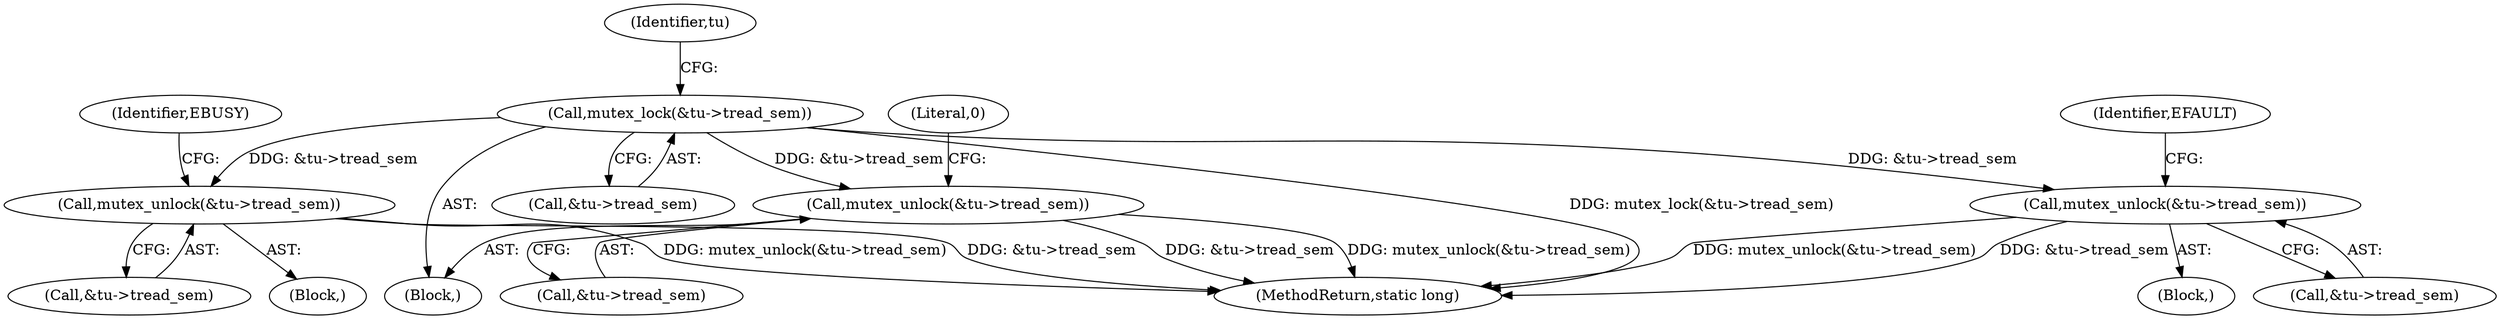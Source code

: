 digraph "0_linux_af368027a49a751d6ff4ee9e3f9961f35bb4fede@pointer" {
"1000141" [label="(Call,mutex_lock(&tu->tread_sem))"];
"1000151" [label="(Call,mutex_unlock(&tu->tread_sem))"];
"1000164" [label="(Call,mutex_unlock(&tu->tread_sem))"];
"1000180" [label="(Call,mutex_unlock(&tu->tread_sem))"];
"1000141" [label="(Call,mutex_lock(&tu->tread_sem))"];
"1000181" [label="(Call,&tu->tread_sem)"];
"1000186" [label="(Literal,0)"];
"1000245" [label="(MethodReturn,static long)"];
"1000150" [label="(Block,)"];
"1000163" [label="(Block,)"];
"1000164" [label="(Call,mutex_unlock(&tu->tread_sem))"];
"1000171" [label="(Identifier,EFAULT)"];
"1000148" [label="(Identifier,tu)"];
"1000165" [label="(Call,&tu->tread_sem)"];
"1000151" [label="(Call,mutex_unlock(&tu->tread_sem))"];
"1000180" [label="(Call,mutex_unlock(&tu->tread_sem))"];
"1000158" [label="(Identifier,EBUSY)"];
"1000142" [label="(Call,&tu->tread_sem)"];
"1000152" [label="(Call,&tu->tread_sem)"];
"1000139" [label="(Block,)"];
"1000141" -> "1000139"  [label="AST: "];
"1000141" -> "1000142"  [label="CFG: "];
"1000142" -> "1000141"  [label="AST: "];
"1000148" -> "1000141"  [label="CFG: "];
"1000141" -> "1000245"  [label="DDG: mutex_lock(&tu->tread_sem)"];
"1000141" -> "1000151"  [label="DDG: &tu->tread_sem"];
"1000141" -> "1000164"  [label="DDG: &tu->tread_sem"];
"1000141" -> "1000180"  [label="DDG: &tu->tread_sem"];
"1000151" -> "1000150"  [label="AST: "];
"1000151" -> "1000152"  [label="CFG: "];
"1000152" -> "1000151"  [label="AST: "];
"1000158" -> "1000151"  [label="CFG: "];
"1000151" -> "1000245"  [label="DDG: mutex_unlock(&tu->tread_sem)"];
"1000151" -> "1000245"  [label="DDG: &tu->tread_sem"];
"1000164" -> "1000163"  [label="AST: "];
"1000164" -> "1000165"  [label="CFG: "];
"1000165" -> "1000164"  [label="AST: "];
"1000171" -> "1000164"  [label="CFG: "];
"1000164" -> "1000245"  [label="DDG: mutex_unlock(&tu->tread_sem)"];
"1000164" -> "1000245"  [label="DDG: &tu->tread_sem"];
"1000180" -> "1000139"  [label="AST: "];
"1000180" -> "1000181"  [label="CFG: "];
"1000181" -> "1000180"  [label="AST: "];
"1000186" -> "1000180"  [label="CFG: "];
"1000180" -> "1000245"  [label="DDG: &tu->tread_sem"];
"1000180" -> "1000245"  [label="DDG: mutex_unlock(&tu->tread_sem)"];
}
